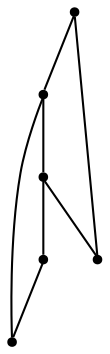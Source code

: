 graph {
  node [shape=point,comment="{\"directed\":false,\"doi\":\"10.1007/978-3-031-22203-0_15\",\"figure\":\"2 (2)\"}"]

  v0 [pos="977.6068234626467,1982.2828934928743"]
  v1 [pos="863.3740145792162,1959.4378898274226"]
  v2 [pos="909.0667120901899,1913.7447349084196"]
  v3 [pos="886.2203315404942,2073.6672321140913"]
  v4 [pos="794.834936518547,1890.8986820469345"]
  v5 [pos="817.6833836918179,2005.1322211177358"]

  v4 -- v2 [id="-3",pos="794.834936518547,1890.8986820469345 909.0667120901899,1913.7447349084196 909.0667120901899,1913.7447349084196 909.0667120901899,1913.7447349084196"]
  v0 -- v1 [id="-5",pos="977.6068234626467,1982.2828934928743 863.3740145792162,1959.4378898274226 863.3740145792162,1959.4378898274226 863.3740145792162,1959.4378898274226"]
  v5 -- v3 [id="-7",pos="817.6833836918179,2005.1322211177358 886.2203315404942,2073.6672321140913 886.2203315404942,2073.6672321140913 886.2203315404942,2073.6672321140913"]
  v1 -- v4 [id="-9",pos="863.3740145792162,1959.4378898274226 794.834936518547,1890.8986820469345 794.834936518547,1890.8986820469345 794.834936518547,1890.8986820469345"]
  v1 -- v3 [id="-10",pos="863.3740145792162,1959.4378898274226 886.2203315404942,2073.6672321140913 886.2203315404942,2073.6672321140913 886.2203315404942,2073.6672321140913"]
  v2 -- v0 [id="-15",pos="909.0667120901899,1913.7447349084196 977.6068234626467,1982.2828934928743 977.6068234626467,1982.2828934928743 977.6068234626467,1982.2828934928743"]
  v4 -- v5 [id="-18",pos="794.834936518547,1890.8986820469345 817.6833836918179,2005.1322211177358 817.6833836918179,2005.1322211177358 817.6833836918179,2005.1322211177358"]
}